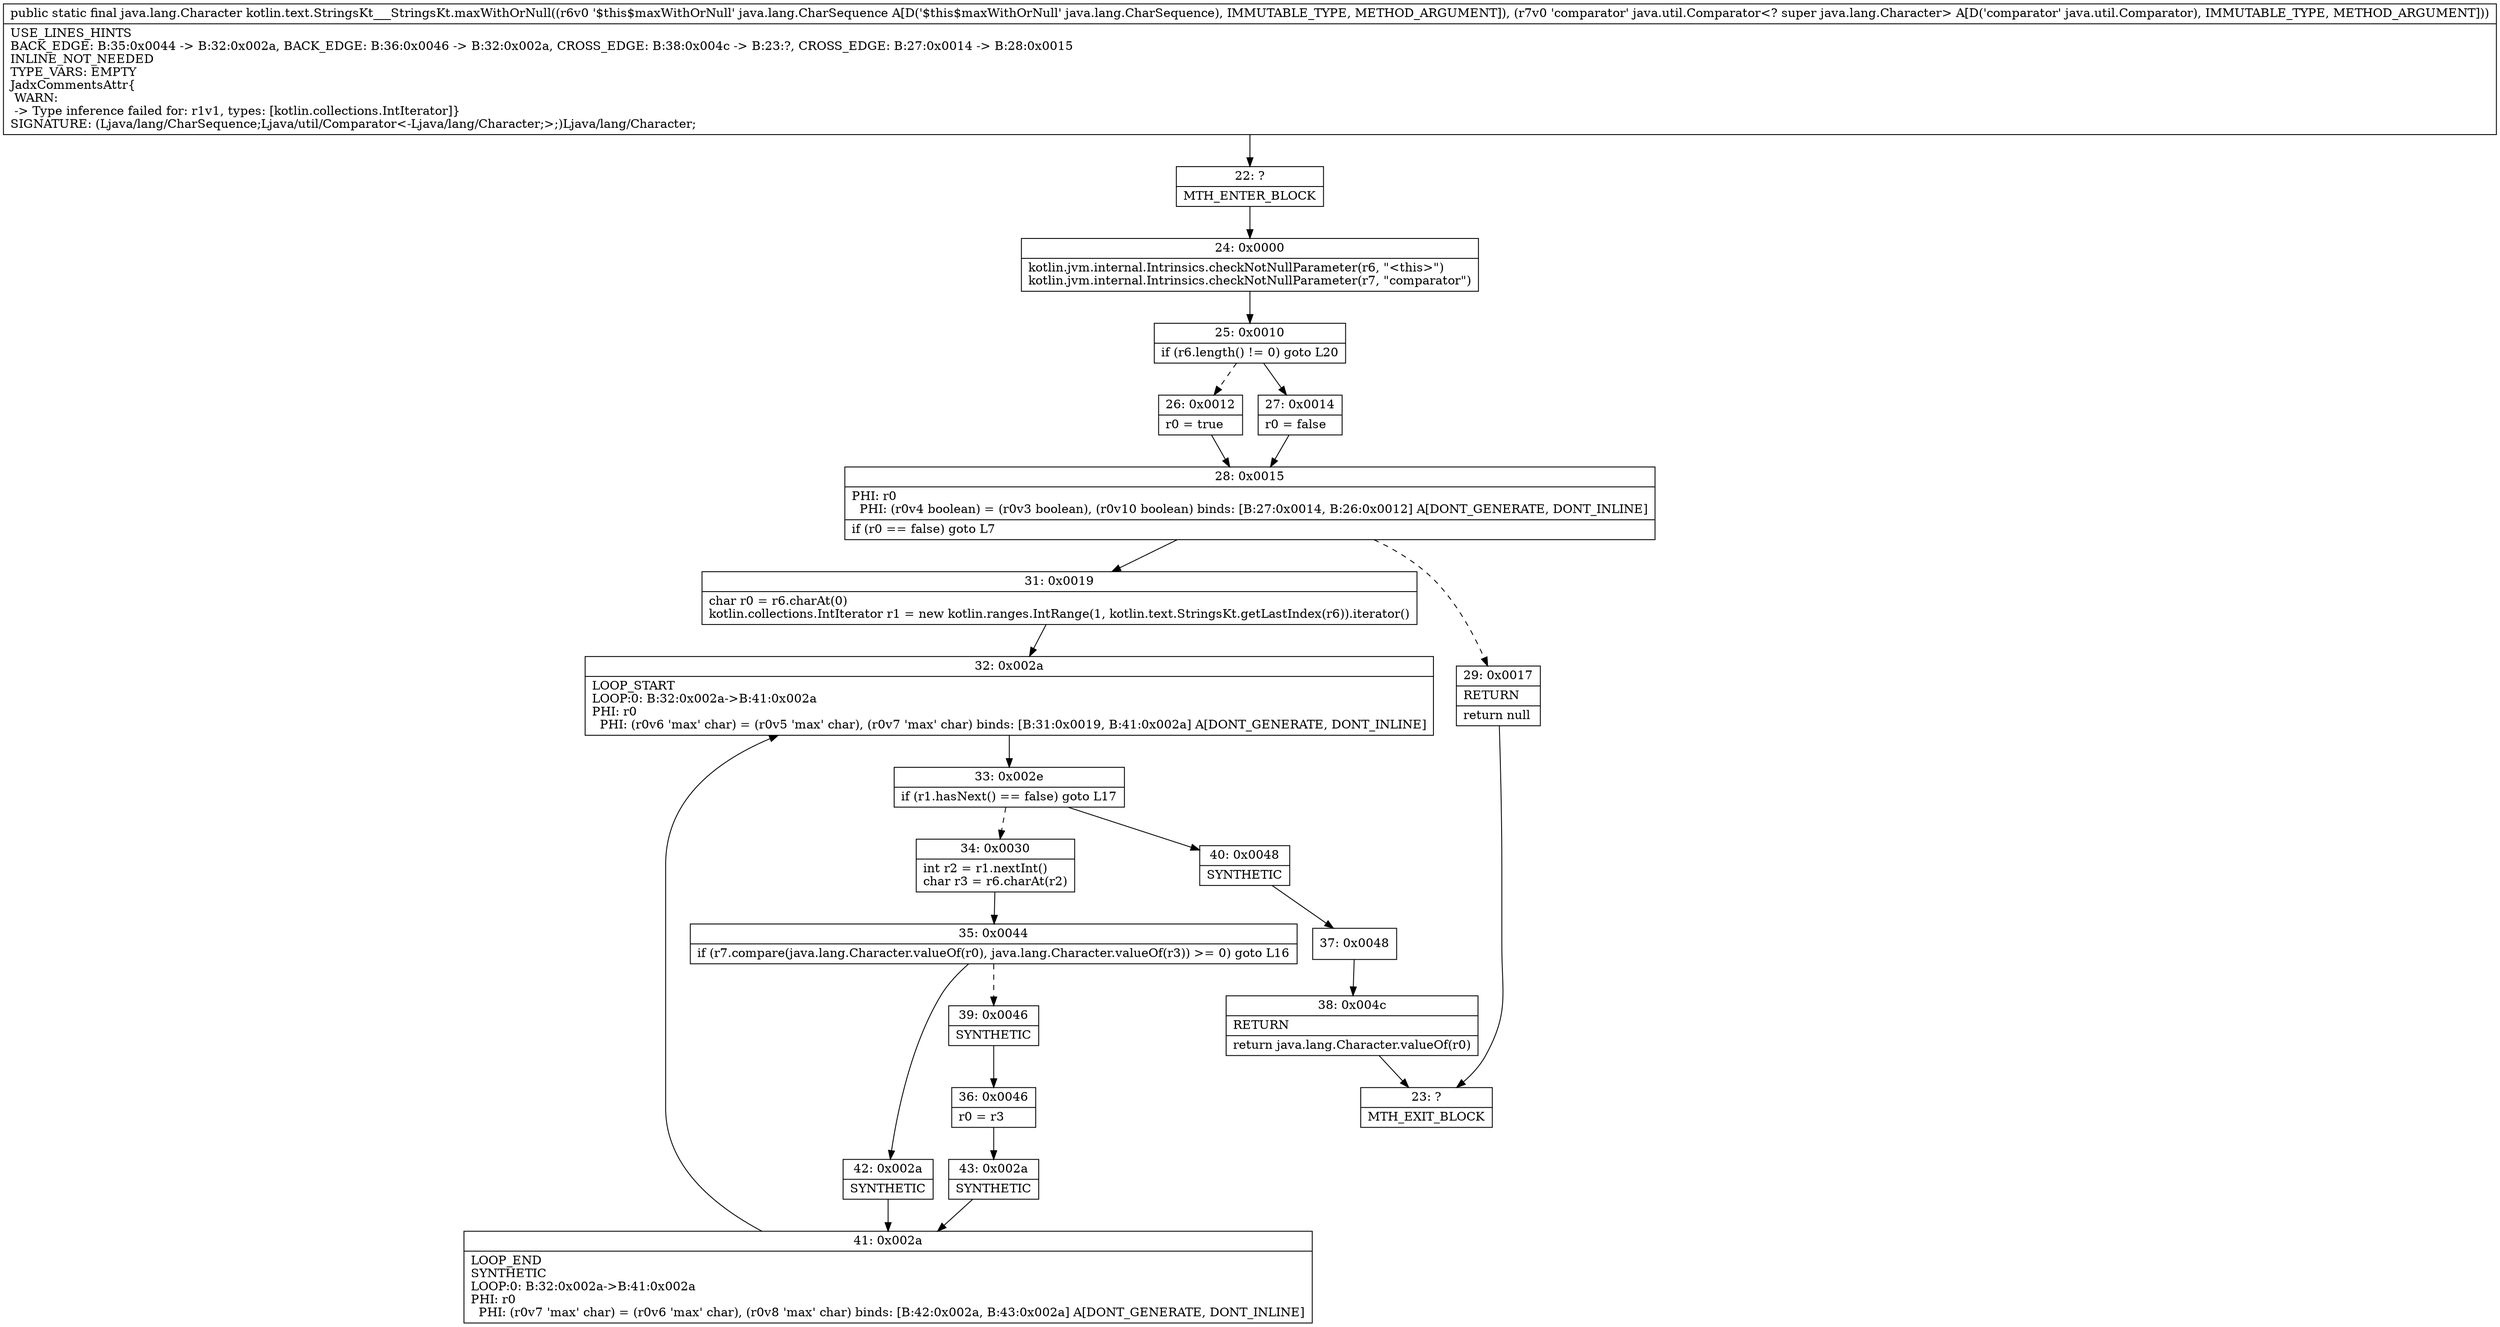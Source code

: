 digraph "CFG forkotlin.text.StringsKt___StringsKt.maxWithOrNull(Ljava\/lang\/CharSequence;Ljava\/util\/Comparator;)Ljava\/lang\/Character;" {
Node_22 [shape=record,label="{22\:\ ?|MTH_ENTER_BLOCK\l}"];
Node_24 [shape=record,label="{24\:\ 0x0000|kotlin.jvm.internal.Intrinsics.checkNotNullParameter(r6, \"\<this\>\")\lkotlin.jvm.internal.Intrinsics.checkNotNullParameter(r7, \"comparator\")\l}"];
Node_25 [shape=record,label="{25\:\ 0x0010|if (r6.length() != 0) goto L20\l}"];
Node_26 [shape=record,label="{26\:\ 0x0012|r0 = true\l}"];
Node_28 [shape=record,label="{28\:\ 0x0015|PHI: r0 \l  PHI: (r0v4 boolean) = (r0v3 boolean), (r0v10 boolean) binds: [B:27:0x0014, B:26:0x0012] A[DONT_GENERATE, DONT_INLINE]\l|if (r0 == false) goto L7\l}"];
Node_29 [shape=record,label="{29\:\ 0x0017|RETURN\l|return null\l}"];
Node_23 [shape=record,label="{23\:\ ?|MTH_EXIT_BLOCK\l}"];
Node_31 [shape=record,label="{31\:\ 0x0019|char r0 = r6.charAt(0)\lkotlin.collections.IntIterator r1 = new kotlin.ranges.IntRange(1, kotlin.text.StringsKt.getLastIndex(r6)).iterator()\l}"];
Node_32 [shape=record,label="{32\:\ 0x002a|LOOP_START\lLOOP:0: B:32:0x002a\-\>B:41:0x002a\lPHI: r0 \l  PHI: (r0v6 'max' char) = (r0v5 'max' char), (r0v7 'max' char) binds: [B:31:0x0019, B:41:0x002a] A[DONT_GENERATE, DONT_INLINE]\l}"];
Node_33 [shape=record,label="{33\:\ 0x002e|if (r1.hasNext() == false) goto L17\l}"];
Node_34 [shape=record,label="{34\:\ 0x0030|int r2 = r1.nextInt()\lchar r3 = r6.charAt(r2)\l}"];
Node_35 [shape=record,label="{35\:\ 0x0044|if (r7.compare(java.lang.Character.valueOf(r0), java.lang.Character.valueOf(r3)) \>= 0) goto L16\l}"];
Node_39 [shape=record,label="{39\:\ 0x0046|SYNTHETIC\l}"];
Node_36 [shape=record,label="{36\:\ 0x0046|r0 = r3\l}"];
Node_43 [shape=record,label="{43\:\ 0x002a|SYNTHETIC\l}"];
Node_41 [shape=record,label="{41\:\ 0x002a|LOOP_END\lSYNTHETIC\lLOOP:0: B:32:0x002a\-\>B:41:0x002a\lPHI: r0 \l  PHI: (r0v7 'max' char) = (r0v6 'max' char), (r0v8 'max' char) binds: [B:42:0x002a, B:43:0x002a] A[DONT_GENERATE, DONT_INLINE]\l}"];
Node_42 [shape=record,label="{42\:\ 0x002a|SYNTHETIC\l}"];
Node_40 [shape=record,label="{40\:\ 0x0048|SYNTHETIC\l}"];
Node_37 [shape=record,label="{37\:\ 0x0048}"];
Node_38 [shape=record,label="{38\:\ 0x004c|RETURN\l|return java.lang.Character.valueOf(r0)\l}"];
Node_27 [shape=record,label="{27\:\ 0x0014|r0 = false\l}"];
MethodNode[shape=record,label="{public static final java.lang.Character kotlin.text.StringsKt___StringsKt.maxWithOrNull((r6v0 '$this$maxWithOrNull' java.lang.CharSequence A[D('$this$maxWithOrNull' java.lang.CharSequence), IMMUTABLE_TYPE, METHOD_ARGUMENT]), (r7v0 'comparator' java.util.Comparator\<? super java.lang.Character\> A[D('comparator' java.util.Comparator), IMMUTABLE_TYPE, METHOD_ARGUMENT]))  | USE_LINES_HINTS\lBACK_EDGE: B:35:0x0044 \-\> B:32:0x002a, BACK_EDGE: B:36:0x0046 \-\> B:32:0x002a, CROSS_EDGE: B:38:0x004c \-\> B:23:?, CROSS_EDGE: B:27:0x0014 \-\> B:28:0x0015\lINLINE_NOT_NEEDED\lTYPE_VARS: EMPTY\lJadxCommentsAttr\{\l WARN: \l \-\> Type inference failed for: r1v1, types: [kotlin.collections.IntIterator]\}\lSIGNATURE: (Ljava\/lang\/CharSequence;Ljava\/util\/Comparator\<\-Ljava\/lang\/Character;\>;)Ljava\/lang\/Character;\l}"];
MethodNode -> Node_22;Node_22 -> Node_24;
Node_24 -> Node_25;
Node_25 -> Node_26[style=dashed];
Node_25 -> Node_27;
Node_26 -> Node_28;
Node_28 -> Node_29[style=dashed];
Node_28 -> Node_31;
Node_29 -> Node_23;
Node_31 -> Node_32;
Node_32 -> Node_33;
Node_33 -> Node_34[style=dashed];
Node_33 -> Node_40;
Node_34 -> Node_35;
Node_35 -> Node_39[style=dashed];
Node_35 -> Node_42;
Node_39 -> Node_36;
Node_36 -> Node_43;
Node_43 -> Node_41;
Node_41 -> Node_32;
Node_42 -> Node_41;
Node_40 -> Node_37;
Node_37 -> Node_38;
Node_38 -> Node_23;
Node_27 -> Node_28;
}

